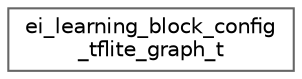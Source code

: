 digraph "Graphical Class Hierarchy"
{
 // LATEX_PDF_SIZE
  bgcolor="transparent";
  edge [fontname=Helvetica,fontsize=10,labelfontname=Helvetica,labelfontsize=10];
  node [fontname=Helvetica,fontsize=10,shape=box,height=0.2,width=0.4];
  rankdir="LR";
  Node0 [id="Node000000",label="ei_learning_block_config\l_tflite_graph_t",height=0.2,width=0.4,color="grey40", fillcolor="white", style="filled",URL="$structei__learning__block__config__tflite__graph__t.html",tooltip=" "];
}
